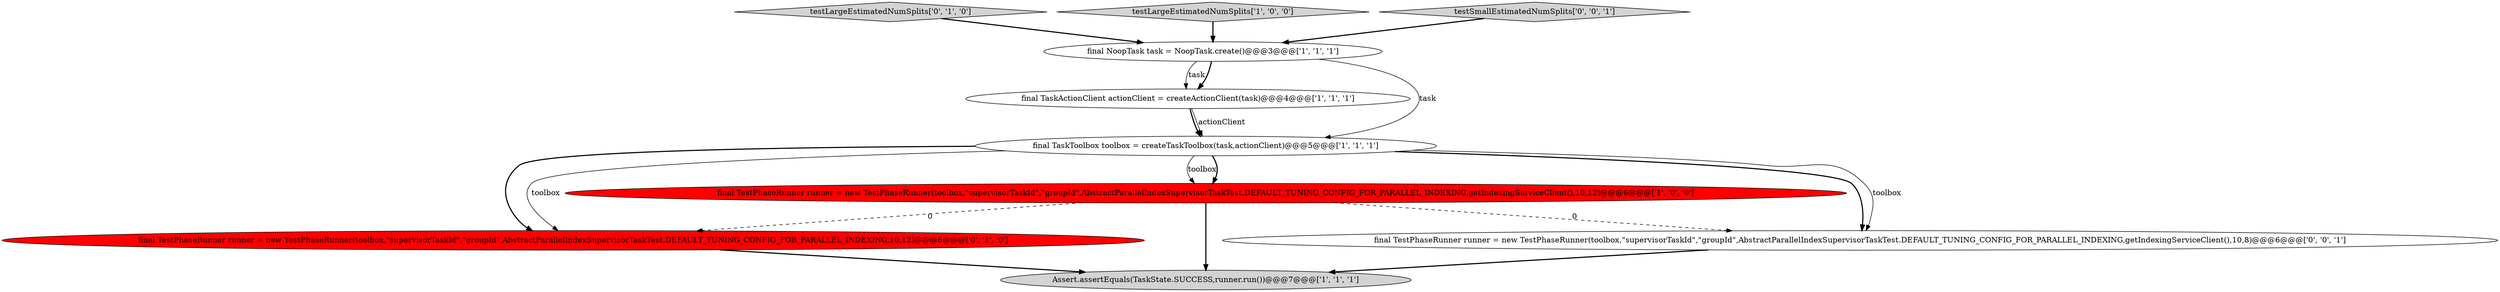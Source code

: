 digraph {
6 [style = filled, label = "testLargeEstimatedNumSplits['0', '1', '0']", fillcolor = lightgray, shape = diamond image = "AAA0AAABBB2BBB"];
3 [style = filled, label = "testLargeEstimatedNumSplits['1', '0', '0']", fillcolor = lightgray, shape = diamond image = "AAA0AAABBB1BBB"];
8 [style = filled, label = "testSmallEstimatedNumSplits['0', '0', '1']", fillcolor = lightgray, shape = diamond image = "AAA0AAABBB3BBB"];
2 [style = filled, label = "final TaskActionClient actionClient = createActionClient(task)@@@4@@@['1', '1', '1']", fillcolor = white, shape = ellipse image = "AAA0AAABBB1BBB"];
0 [style = filled, label = "final NoopTask task = NoopTask.create()@@@3@@@['1', '1', '1']", fillcolor = white, shape = ellipse image = "AAA0AAABBB1BBB"];
7 [style = filled, label = "final TestPhaseRunner runner = new TestPhaseRunner(toolbox,\"supervisorTaskId\",\"groupId\",AbstractParallelIndexSupervisorTaskTest.DEFAULT_TUNING_CONFIG_FOR_PARALLEL_INDEXING,10,12)@@@6@@@['0', '1', '0']", fillcolor = red, shape = ellipse image = "AAA1AAABBB2BBB"];
5 [style = filled, label = "final TestPhaseRunner runner = new TestPhaseRunner(toolbox,\"supervisorTaskId\",\"groupId\",AbstractParallelIndexSupervisorTaskTest.DEFAULT_TUNING_CONFIG_FOR_PARALLEL_INDEXING,getIndexingServiceClient(),10,12)@@@6@@@['1', '0', '0']", fillcolor = red, shape = ellipse image = "AAA1AAABBB1BBB"];
1 [style = filled, label = "Assert.assertEquals(TaskState.SUCCESS,runner.run())@@@7@@@['1', '1', '1']", fillcolor = lightgray, shape = ellipse image = "AAA0AAABBB1BBB"];
4 [style = filled, label = "final TaskToolbox toolbox = createTaskToolbox(task,actionClient)@@@5@@@['1', '1', '1']", fillcolor = white, shape = ellipse image = "AAA0AAABBB1BBB"];
9 [style = filled, label = "final TestPhaseRunner runner = new TestPhaseRunner(toolbox,\"supervisorTaskId\",\"groupId\",AbstractParallelIndexSupervisorTaskTest.DEFAULT_TUNING_CONFIG_FOR_PARALLEL_INDEXING,getIndexingServiceClient(),10,8)@@@6@@@['0', '0', '1']", fillcolor = white, shape = ellipse image = "AAA0AAABBB3BBB"];
8->0 [style = bold, label=""];
0->2 [style = solid, label="task"];
4->7 [style = bold, label=""];
5->1 [style = bold, label=""];
4->9 [style = bold, label=""];
5->9 [style = dashed, label="0"];
6->0 [style = bold, label=""];
4->9 [style = solid, label="toolbox"];
7->1 [style = bold, label=""];
4->7 [style = solid, label="toolbox"];
4->5 [style = solid, label="toolbox"];
9->1 [style = bold, label=""];
5->7 [style = dashed, label="0"];
2->4 [style = bold, label=""];
4->5 [style = bold, label=""];
0->4 [style = solid, label="task"];
2->4 [style = solid, label="actionClient"];
3->0 [style = bold, label=""];
0->2 [style = bold, label=""];
}
